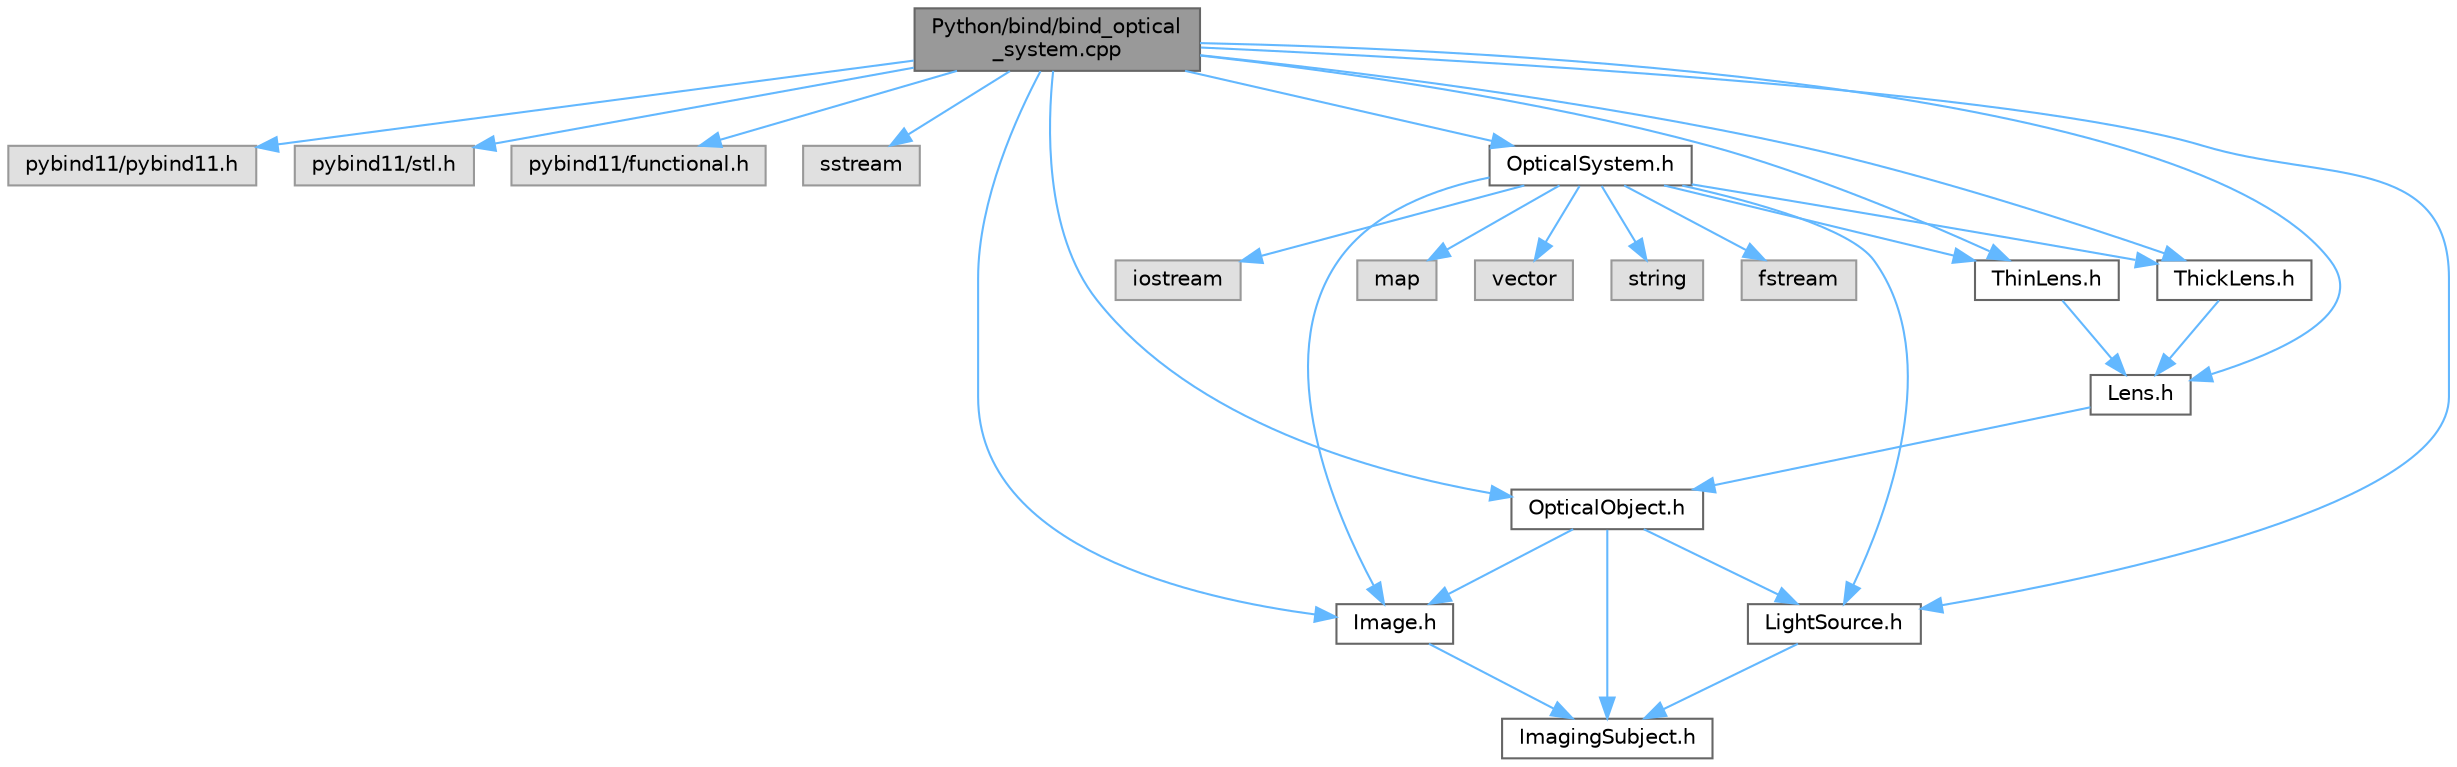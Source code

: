 digraph "Python/bind/bind_optical_system.cpp"
{
 // LATEX_PDF_SIZE
  bgcolor="transparent";
  edge [fontname=Helvetica,fontsize=10,labelfontname=Helvetica,labelfontsize=10];
  node [fontname=Helvetica,fontsize=10,shape=box,height=0.2,width=0.4];
  Node1 [id="Node000001",label="Python/bind/bind_optical\l_system.cpp",height=0.2,width=0.4,color="gray40", fillcolor="grey60", style="filled", fontcolor="black",tooltip=" "];
  Node1 -> Node2 [id="edge1_Node000001_Node000002",color="steelblue1",style="solid",tooltip=" "];
  Node2 [id="Node000002",label="pybind11/pybind11.h",height=0.2,width=0.4,color="grey60", fillcolor="#E0E0E0", style="filled",tooltip=" "];
  Node1 -> Node3 [id="edge2_Node000001_Node000003",color="steelblue1",style="solid",tooltip=" "];
  Node3 [id="Node000003",label="pybind11/stl.h",height=0.2,width=0.4,color="grey60", fillcolor="#E0E0E0", style="filled",tooltip=" "];
  Node1 -> Node4 [id="edge3_Node000001_Node000004",color="steelblue1",style="solid",tooltip=" "];
  Node4 [id="Node000004",label="pybind11/functional.h",height=0.2,width=0.4,color="grey60", fillcolor="#E0E0E0", style="filled",tooltip=" "];
  Node1 -> Node5 [id="edge4_Node000001_Node000005",color="steelblue1",style="solid",tooltip=" "];
  Node5 [id="Node000005",label="sstream",height=0.2,width=0.4,color="grey60", fillcolor="#E0E0E0", style="filled",tooltip=" "];
  Node1 -> Node6 [id="edge5_Node000001_Node000006",color="steelblue1",style="solid",tooltip=" "];
  Node6 [id="Node000006",label="OpticalSystem.h",height=0.2,width=0.4,color="grey40", fillcolor="white", style="filled",URL="$OpticalSystem_8h.html",tooltip="Defines the OpticalSystem class, which manages a collection of optical elements."];
  Node6 -> Node7 [id="edge6_Node000006_Node000007",color="steelblue1",style="solid",tooltip=" "];
  Node7 [id="Node000007",label="ThinLens.h",height=0.2,width=0.4,color="grey40", fillcolor="white", style="filled",URL="$ThinLens_8h.html",tooltip="Defines the ThinLens class, representing an idealized thin lens."];
  Node7 -> Node8 [id="edge7_Node000007_Node000008",color="steelblue1",style="solid",tooltip=" "];
  Node8 [id="Node000008",label="Lens.h",height=0.2,width=0.4,color="grey40", fillcolor="white", style="filled",URL="$Lens_8h.html",tooltip="Defines the Lens class, inheriting from OpticalObject."];
  Node8 -> Node9 [id="edge8_Node000008_Node000009",color="steelblue1",style="solid",tooltip=" "];
  Node9 [id="Node000009",label="OpticalObject.h",height=0.2,width=0.4,color="grey40", fillcolor="white", style="filled",URL="$OpticalObject_8h.html",tooltip="Defines the abstract base class for all optical objects in the system."];
  Node9 -> Node10 [id="edge9_Node000009_Node000010",color="steelblue1",style="solid",tooltip=" "];
  Node10 [id="Node000010",label="Image.h",height=0.2,width=0.4,color="grey40", fillcolor="white", style="filled",URL="$Image_8h.html",tooltip="This is the header file fot the Image class."];
  Node10 -> Node11 [id="edge10_Node000010_Node000011",color="steelblue1",style="solid",tooltip=" "];
  Node11 [id="Node000011",label="ImagingSubject.h",height=0.2,width=0.4,color="grey40", fillcolor="white", style="filled",URL="$ImagingSubject_8h.html",tooltip="Defines the base class for imaging subjects."];
  Node9 -> Node11 [id="edge11_Node000009_Node000011",color="steelblue1",style="solid",tooltip=" "];
  Node9 -> Node12 [id="edge12_Node000009_Node000012",color="steelblue1",style="solid",tooltip=" "];
  Node12 [id="Node000012",label="LightSource.h",height=0.2,width=0.4,color="grey40", fillcolor="white", style="filled",URL="$LightSource_8h.html",tooltip="Defines the LightSource class, representing a source of light."];
  Node12 -> Node11 [id="edge13_Node000012_Node000011",color="steelblue1",style="solid",tooltip=" "];
  Node6 -> Node13 [id="edge14_Node000006_Node000013",color="steelblue1",style="solid",tooltip=" "];
  Node13 [id="Node000013",label="ThickLens.h",height=0.2,width=0.4,color="grey40", fillcolor="white", style="filled",URL="$ThickLens_8h.html",tooltip="Defines the ThickLens class, representing a lens with physical thickness."];
  Node13 -> Node8 [id="edge15_Node000013_Node000008",color="steelblue1",style="solid",tooltip=" "];
  Node6 -> Node10 [id="edge16_Node000006_Node000010",color="steelblue1",style="solid",tooltip=" "];
  Node6 -> Node12 [id="edge17_Node000006_Node000012",color="steelblue1",style="solid",tooltip=" "];
  Node6 -> Node14 [id="edge18_Node000006_Node000014",color="steelblue1",style="solid",tooltip=" "];
  Node14 [id="Node000014",label="map",height=0.2,width=0.4,color="grey60", fillcolor="#E0E0E0", style="filled",tooltip=" "];
  Node6 -> Node15 [id="edge19_Node000006_Node000015",color="steelblue1",style="solid",tooltip=" "];
  Node15 [id="Node000015",label="vector",height=0.2,width=0.4,color="grey60", fillcolor="#E0E0E0", style="filled",tooltip=" "];
  Node6 -> Node16 [id="edge20_Node000006_Node000016",color="steelblue1",style="solid",tooltip=" "];
  Node16 [id="Node000016",label="string",height=0.2,width=0.4,color="grey60", fillcolor="#E0E0E0", style="filled",tooltip=" "];
  Node6 -> Node17 [id="edge21_Node000006_Node000017",color="steelblue1",style="solid",tooltip=" "];
  Node17 [id="Node000017",label="fstream",height=0.2,width=0.4,color="grey60", fillcolor="#E0E0E0", style="filled",tooltip=" "];
  Node6 -> Node18 [id="edge22_Node000006_Node000018",color="steelblue1",style="solid",tooltip=" "];
  Node18 [id="Node000018",label="iostream",height=0.2,width=0.4,color="grey60", fillcolor="#E0E0E0", style="filled",tooltip=" "];
  Node1 -> Node9 [id="edge23_Node000001_Node000009",color="steelblue1",style="solid",tooltip=" "];
  Node1 -> Node8 [id="edge24_Node000001_Node000008",color="steelblue1",style="solid",tooltip=" "];
  Node1 -> Node7 [id="edge25_Node000001_Node000007",color="steelblue1",style="solid",tooltip=" "];
  Node1 -> Node13 [id="edge26_Node000001_Node000013",color="steelblue1",style="solid",tooltip=" "];
  Node1 -> Node12 [id="edge27_Node000001_Node000012",color="steelblue1",style="solid",tooltip=" "];
  Node1 -> Node10 [id="edge28_Node000001_Node000010",color="steelblue1",style="solid",tooltip=" "];
}
